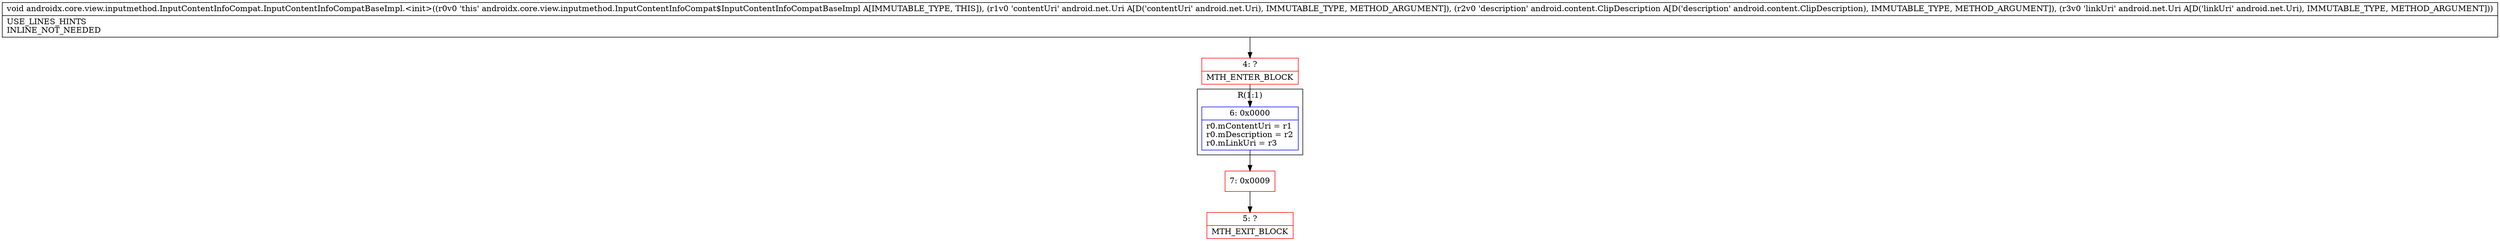 digraph "CFG forandroidx.core.view.inputmethod.InputContentInfoCompat.InputContentInfoCompatBaseImpl.\<init\>(Landroid\/net\/Uri;Landroid\/content\/ClipDescription;Landroid\/net\/Uri;)V" {
subgraph cluster_Region_1553383150 {
label = "R(1:1)";
node [shape=record,color=blue];
Node_6 [shape=record,label="{6\:\ 0x0000|r0.mContentUri = r1\lr0.mDescription = r2\lr0.mLinkUri = r3\l}"];
}
Node_4 [shape=record,color=red,label="{4\:\ ?|MTH_ENTER_BLOCK\l}"];
Node_7 [shape=record,color=red,label="{7\:\ 0x0009}"];
Node_5 [shape=record,color=red,label="{5\:\ ?|MTH_EXIT_BLOCK\l}"];
MethodNode[shape=record,label="{void androidx.core.view.inputmethod.InputContentInfoCompat.InputContentInfoCompatBaseImpl.\<init\>((r0v0 'this' androidx.core.view.inputmethod.InputContentInfoCompat$InputContentInfoCompatBaseImpl A[IMMUTABLE_TYPE, THIS]), (r1v0 'contentUri' android.net.Uri A[D('contentUri' android.net.Uri), IMMUTABLE_TYPE, METHOD_ARGUMENT]), (r2v0 'description' android.content.ClipDescription A[D('description' android.content.ClipDescription), IMMUTABLE_TYPE, METHOD_ARGUMENT]), (r3v0 'linkUri' android.net.Uri A[D('linkUri' android.net.Uri), IMMUTABLE_TYPE, METHOD_ARGUMENT]))  | USE_LINES_HINTS\lINLINE_NOT_NEEDED\l}"];
MethodNode -> Node_4;Node_6 -> Node_7;
Node_4 -> Node_6;
Node_7 -> Node_5;
}

